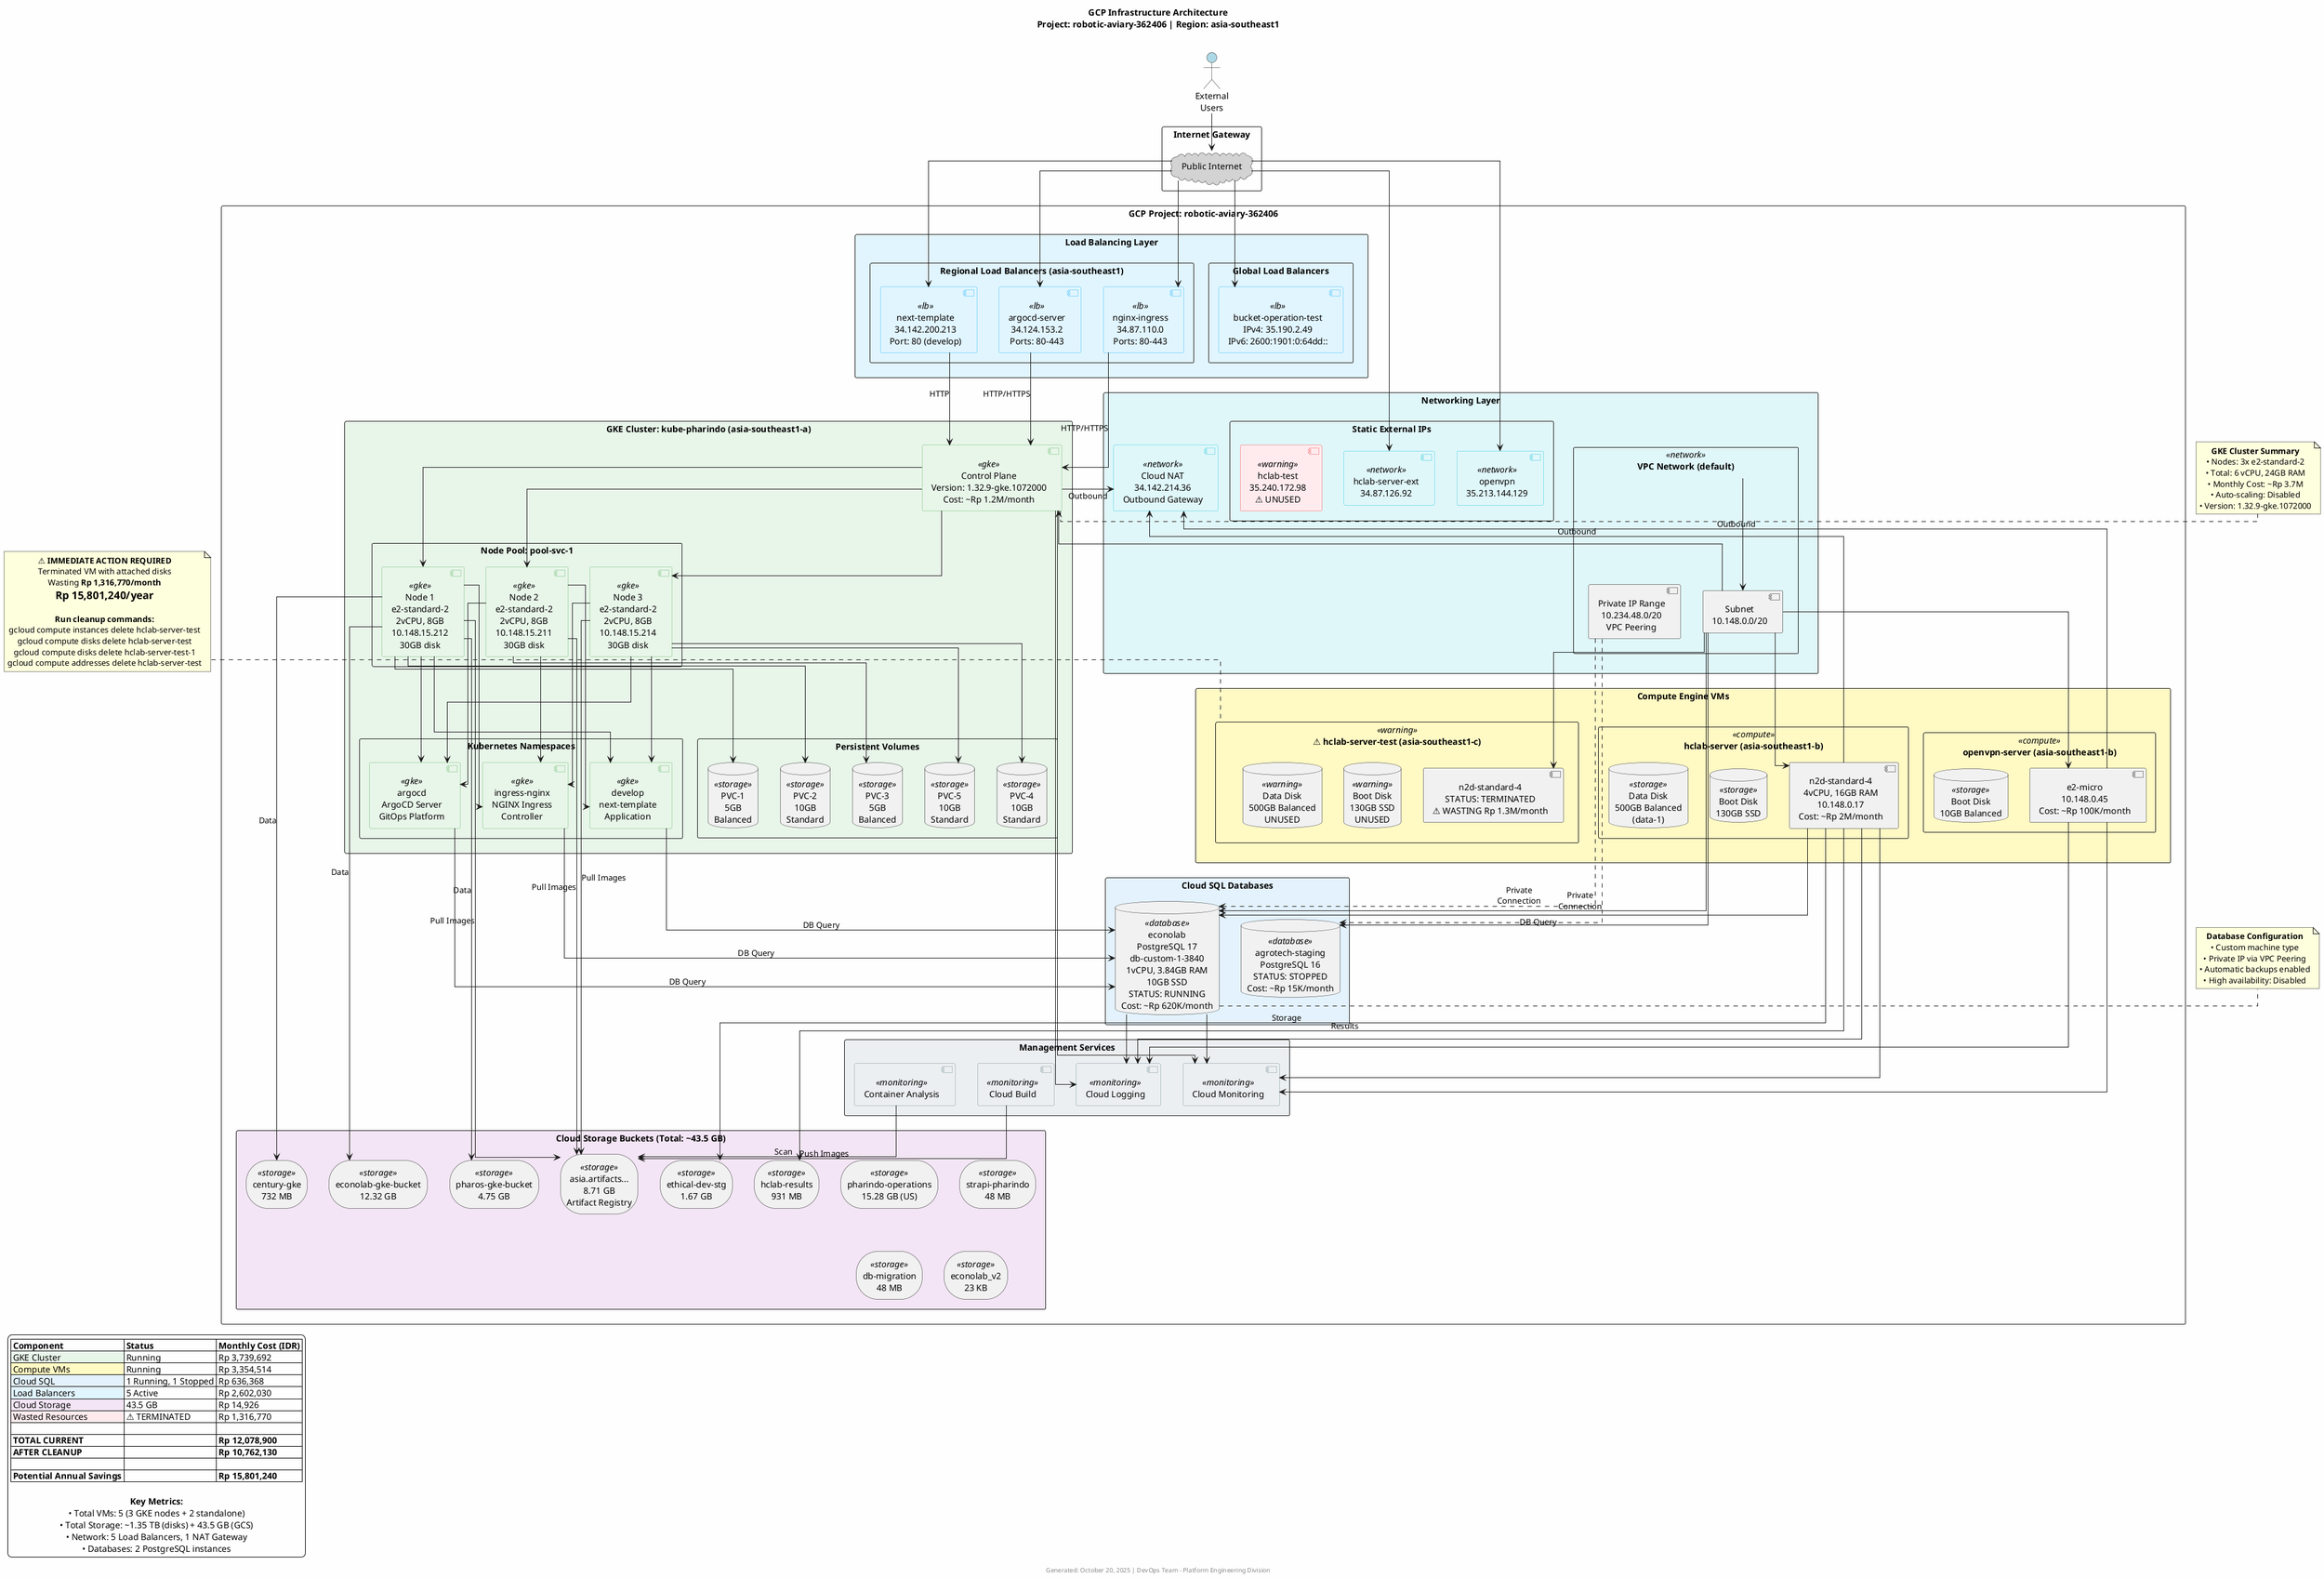@startuml GCP_Infrastructure_Architecture
skinparam backgroundColor #FEFEFE
skinparam defaultTextAlignment center
skinparam shadowing false
skinparam linetype ortho
skinparam packageStyle rectangle

' Color definitions
skinparam component {
  BackgroundColor<<gke>> #E8F5E9
  BorderColor<<gke>> #66BB6A
  BackgroundColor<<compute>> #FFF9C4
  BorderColor<<compute>> #FDD835
  BackgroundColor<<database>> #E3F2FD
  BorderColor<<database>> #42A5F5
  BackgroundColor<<storage>> #F3E5F5
  BorderColor<<storage>> #AB47BC
  BackgroundColor<<network>> #E0F7FA
  BorderColor<<network>> #26C6DA
  BackgroundColor<<lb>> #E1F5FE
  BorderColor<<lb>> #29B6F6
  BackgroundColor<<warning>> #FFEBEE
  BorderColor<<warning>> #EF5350
  BackgroundColor<<monitoring>> #ECEFF1
  BorderColor<<monitoring>> #78909C
}

title **GCP Infrastructure Architecture**\nProject: robotic-aviary-362406 | Region: asia-southeast1\n

actor "External\nUsers" as users #LightBlue

package "Internet Gateway" {
  cloud "Public Internet" as internet #LightGray
}

rectangle "GCP Project: robotic-aviary-362406" {
  
  ' ============ NETWORKING LAYER ============
  package "Networking Layer" #E0F7FA {
    rectangle "VPC Network (default)" as vpc <<network>> {
      component "Subnet\n10.148.0.0/20" as subnet
      component "Private IP Range\n10.234.48.0/20\nVPC Peering" as private_ip
    }
    
    component "Cloud NAT\n34.142.214.36\nOutbound Gateway" as nat <<network>>
    
    package "Static External IPs" {
      component "hclab-server-ext\n34.87.126.92" as ext_ip1 <<network>>
      component "openvpn\n35.213.144.129" as ext_ip2 <<network>>
      component "hclab-test\n35.240.172.98\n⚠️ UNUSED" as ext_ip3 <<warning>>
    }
  }
  
  ' ============ LOAD BALANCING LAYER ============
  package "Load Balancing Layer" #E1F5FE {
    rectangle "Global Load Balancers" {
      component "bucket-operation-test\nIPv4: 35.190.2.49\nIPv6: 2600:1901:0:64dd::" as glb1 <<lb>>
    }
    
    rectangle "Regional Load Balancers (asia-southeast1)" {
      component "nginx-ingress\n34.87.110.0\nPorts: 80-443" as rlb1 <<lb>>
      component "argocd-server\n34.124.153.2\nPorts: 80-443" as rlb2 <<lb>>
      component "next-template\n34.142.200.213\nPort: 80 (develop)" as rlb3 <<lb>>
    }
  }
  
  ' ============ GKE CLUSTER ============
  package "GKE Cluster: kube-pharindo (asia-southeast1-a)" #E8F5E9 {
    component "Control Plane\nVersion: 1.32.9-gke.1072000\nCost: ~Rp 1.2M/month" as gke_control <<gke>>
    
    package "Node Pool: pool-svc-1" {
      component "Node 1\ne2-standard-2\n2vCPU, 8GB\n10.148.15.212\n30GB disk" as node1 <<gke>>
      component "Node 2\ne2-standard-2\n2vCPU, 8GB\n10.148.15.211\n30GB disk" as node2 <<gke>>
      component "Node 3\ne2-standard-2\n2vCPU, 8GB\n10.148.15.214\n30GB disk" as node3 <<gke>>
    }
    
    package "Kubernetes Namespaces" {
      component "ingress-nginx\nNGINX Ingress\nController" as ns_nginx <<gke>>
      component "argocd\nArgoCD Server\nGitOps Platform" as ns_argocd <<gke>>
      component "develop\nnext-template\nApplication" as ns_develop <<gke>>
    }
    
    package "Persistent Volumes" {
      database "PVC-1\n5GB\nBalanced" as pvc1 <<storage>>
      database "PVC-2\n10GB\nStandard" as pvc2 <<storage>>
      database "PVC-3\n5GB\nBalanced" as pvc3 <<storage>>
      database "PVC-4\n10GB\nStandard" as pvc4 <<storage>>
      database "PVC-5\n10GB\nStandard" as pvc5 <<storage>>
    }
  }
  
  ' ============ COMPUTE ENGINE VMs ============
  package "Compute Engine VMs" #FFF9C4 {
    rectangle "hclab-server (asia-southeast1-b)" as vm1_box <<compute>> {
      component "n2d-standard-4\n4vCPU, 16GB RAM\n10.148.0.17\nCost: ~Rp 2M/month" as vm_hclab
      database "Boot Disk\n130GB SSD" as disk_hclab1 <<storage>>
      database "Data Disk\n500GB Balanced\n(data-1)" as disk_hclab2 <<storage>>
    }
    
    rectangle "openvpn-server (asia-southeast1-b)" as vm2_box <<compute>> {
      component "e2-micro\n10.148.0.45\nCost: ~Rp 100K/month" as vm_openvpn
      database "Boot Disk\n10GB Balanced" as disk_openvpn <<storage>>
    }
    
    rectangle "⚠️ hclab-server-test (asia-southeast1-c)" as vm3_box <<warning>> {
      component "n2d-standard-4\nSTATUS: TERMINATED\n⚠️ WASTING Rp 1.3M/month" as vm_test
      database "Boot Disk\n130GB SSD\nUNUSED" as disk_test1 <<warning>>
      database "Data Disk\n500GB Balanced\nUNUSED" as disk_test2 <<warning>>
    }
  }
  
  ' ============ CLOUD SQL ============
  package "Cloud SQL Databases" #E3F2FD {
    database "econolab\nPostgreSQL 17\ndb-custom-1-3840\n1vCPU, 3.84GB RAM\n10GB SSD\nSTATUS: RUNNING\nCost: ~Rp 620K/month" as sql_econolab <<database>>
    
    database "agrotech-staging\nPostgreSQL 16\nSTATUS: STOPPED\nCost: ~Rp 15K/month" as sql_agrotech <<database>>
  }
  
  ' ============ CLOUD STORAGE ============
  package "Cloud Storage Buckets (Total: ~43.5 GB)" #F3E5F5 {
    storage "asia.artifacts...\n8.71 GB\nArtifact Registry" as gcs1 <<storage>>
    storage "pharindo-operations\n15.28 GB (US)" as gcs2 <<storage>>
    storage "econolab-gke-bucket\n12.32 GB" as gcs3 <<storage>>
    storage "pharos-gke-bucket\n4.75 GB" as gcs4 <<storage>>
    storage "hclab-results\n931 MB" as gcs5 <<storage>>
    storage "ethical-dev-stg\n1.67 GB" as gcs6 <<storage>>
    storage "century-gke\n732 MB" as gcs7 <<storage>>
    storage "strapi-pharindo\n48 MB" as gcs8 <<storage>>
    storage "db-migration\n48 MB" as gcs9 <<storage>>
    storage "econolab_v2\n23 KB" as gcs10 <<storage>>
  }
  
  ' ============ MONITORING & MANAGEMENT ============
  package "Management Services" #ECEFF1 {
    component "Cloud Logging" as logging <<monitoring>>
    component "Cloud Monitoring" as monitoring <<monitoring>>
    component "Cloud Build" as build <<monitoring>>
    component "Container Analysis" as analysis <<monitoring>>
  }
}

' ============ CONNECTIONS ============

' Internet to Load Balancers
users --> internet
internet --> glb1
internet --> rlb1
internet --> rlb2
internet --> rlb3
internet --> ext_ip1
internet --> ext_ip2

' Load Balancers to GKE
rlb1 --> gke_control : "HTTP/HTTPS"
rlb2 --> gke_control : "HTTP/HTTPS"
rlb3 --> gke_control : "HTTP"

' GKE Internal
gke_control --> node1
gke_control --> node2
gke_control --> node3

node1 --> ns_nginx
node1 --> ns_argocd
node1 --> ns_develop

node2 --> ns_nginx
node2 --> ns_argocd
node2 --> ns_develop

node3 --> ns_nginx
node3 --> ns_argocd
node3 --> ns_develop

node1 -down-> pvc1
node1 -down-> pvc2
node2 -down-> pvc3
node3 -down-> pvc4
node3 -down-> pvc5

' NAT Connections
gke_control --> nat : "Outbound"
vm_hclab --> nat : "Outbound"
vm_openvpn --> nat : "Outbound"

' VPC Connections
vpc --> subnet
subnet --> gke_control
subnet --> vm_hclab
subnet --> vm_openvpn
subnet --> vm_test
subnet --> sql_econolab
subnet --> sql_agrotech

private_ip -.-> sql_econolab : "Private\nConnection"
private_ip -.-> sql_agrotech : "Private\nConnection"

' Database Connections
ns_nginx --> sql_econolab : "DB Query"
ns_argocd --> sql_econolab : "DB Query"
ns_develop --> sql_econolab : "DB Query"
vm_hclab --> sql_econolab : "DB Query"

' Storage Connections
node1 --> gcs1 : "Pull Images"
node2 --> gcs1 : "Pull Images"
node3 --> gcs1 : "Pull Images"

node1 --> gcs3 : "Data"
node1 --> gcs4 : "Data"
node1 --> gcs7 : "Data"

vm_hclab --> gcs5 : "Results"
vm_hclab --> gcs6 : "Storage"

build --> gcs1 : "Push Images"
analysis --> gcs1 : "Scan"

' Monitoring Connections
gke_control --> logging
gke_control --> monitoring
vm_hclab --> logging
vm_hclab --> monitoring
vm_openvpn --> logging
vm_openvpn --> monitoring
sql_econolab --> logging
sql_econolab --> monitoring

' ============ NOTES & LEGEND ============

note top of vm3_box
  **⚠️ IMMEDIATE ACTION REQUIRED**
  Terminated VM with attached disks
  Wasting **Rp 1,316,770/month**
  = Rp 15,801,240/year
  
  **Run cleanup commands:**
  gcloud compute instances delete hclab-server-test
  gcloud compute disks delete hclab-server-test
  gcloud compute disks delete hclab-server-test-1
  gcloud compute addresses delete hclab-server-test
end note

note right of gke_control
  **GKE Cluster Summary**
  • Nodes: 3x e2-standard-2
  • Total: 6 vCPU, 24GB RAM
  • Monthly Cost: ~Rp 3.7M
  • Auto-scaling: Disabled
  • Version: 1.32.9-gke.1072000
end note

note right of sql_econolab
  **Database Configuration**
  • Custom machine type
  • Private IP via VPC Peering
  • Automatic backups enabled
  • High availability: Disabled
end note

legend bottom left
|= **Component** |= **Status** |= **Monthly Cost (IDR)** |
| <#E8F5E9> GKE Cluster | Running | Rp 3,739,692 |
| <#FFF9C4> Compute VMs | Running | Rp 3,354,514 |
| <#E3F2FD> Cloud SQL | 1 Running, 1 Stopped | Rp 636,368 |
| <#E1F5FE> Load Balancers | 5 Active | Rp 2,602,030 |
| <#F3E5F5> Cloud Storage | 43.5 GB | Rp 14,926 |
| <#FFEBEE> Wasted Resources | ⚠️ TERMINATED | Rp 1,316,770 |
| | |
| **TOTAL CURRENT** | | **Rp 12,078,900** |
| **AFTER CLEANUP** | | **Rp 10,762,130** |
| | |
| **Potential Annual Savings** | | **Rp 15,801,240** |

**Key Metrics:**
• Total VMs: 5 (3 GKE nodes + 2 standalone)
• Total Storage: ~1.35 TB (disks) + 43.5 GB (GCS)
• Network: 5 Load Balancers, 1 NAT Gateway
• Databases: 2 PostgreSQL instances
endlegend

center footer Generated: October 20, 2025 | DevOps Team - Platform Engineering Division

@enduml